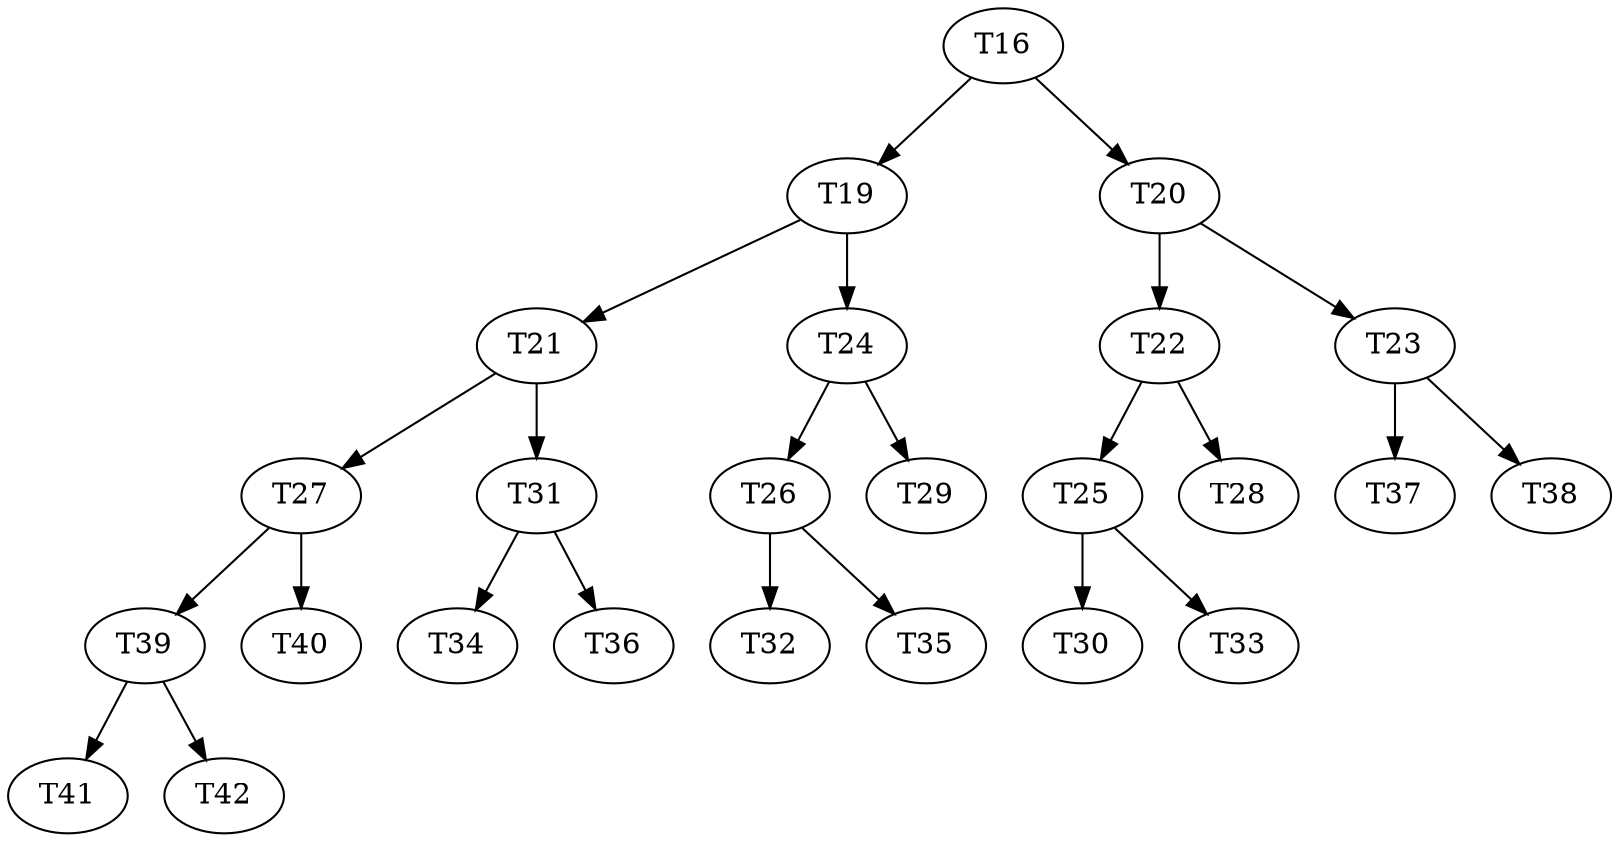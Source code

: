 //task spawn graph
digraph taskSpawn {
	T16 -> T19;
	T16 -> T20;
	T19 -> T21;
	T20 -> T22;
	T20 -> T23;
	T19 -> T24;
	T22 -> T25;
	T24 -> T26;
	T22 -> T28;
	T24 -> T29;
	T21 -> T27;
	T25 -> T30;
	T21 -> T31;
	T26 -> T32;
	T31 -> T34;
	T31 -> T36;
	T26 -> T35;
	T25 -> T33;
	T23 -> T37;
	T23 -> T38;
	T27 -> T39;
	T27 -> T40;
	T39 -> T41;
	T39 -> T42;

}